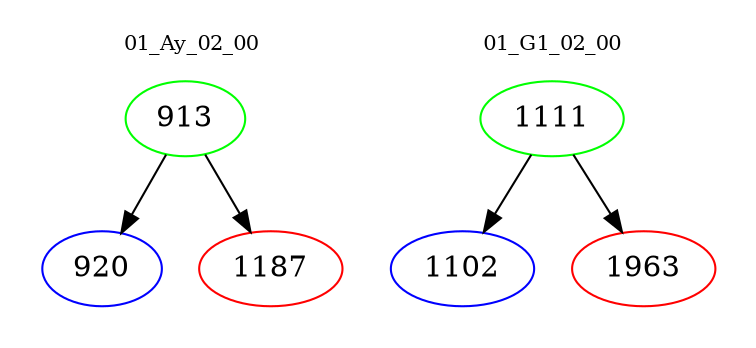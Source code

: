 digraph{
subgraph cluster_0 {
color = white
label = "01_Ay_02_00";
fontsize=10;
T0_913 [label="913", color="green"]
T0_913 -> T0_920 [color="black"]
T0_920 [label="920", color="blue"]
T0_913 -> T0_1187 [color="black"]
T0_1187 [label="1187", color="red"]
}
subgraph cluster_1 {
color = white
label = "01_G1_02_00";
fontsize=10;
T1_1111 [label="1111", color="green"]
T1_1111 -> T1_1102 [color="black"]
T1_1102 [label="1102", color="blue"]
T1_1111 -> T1_1963 [color="black"]
T1_1963 [label="1963", color="red"]
}
}
